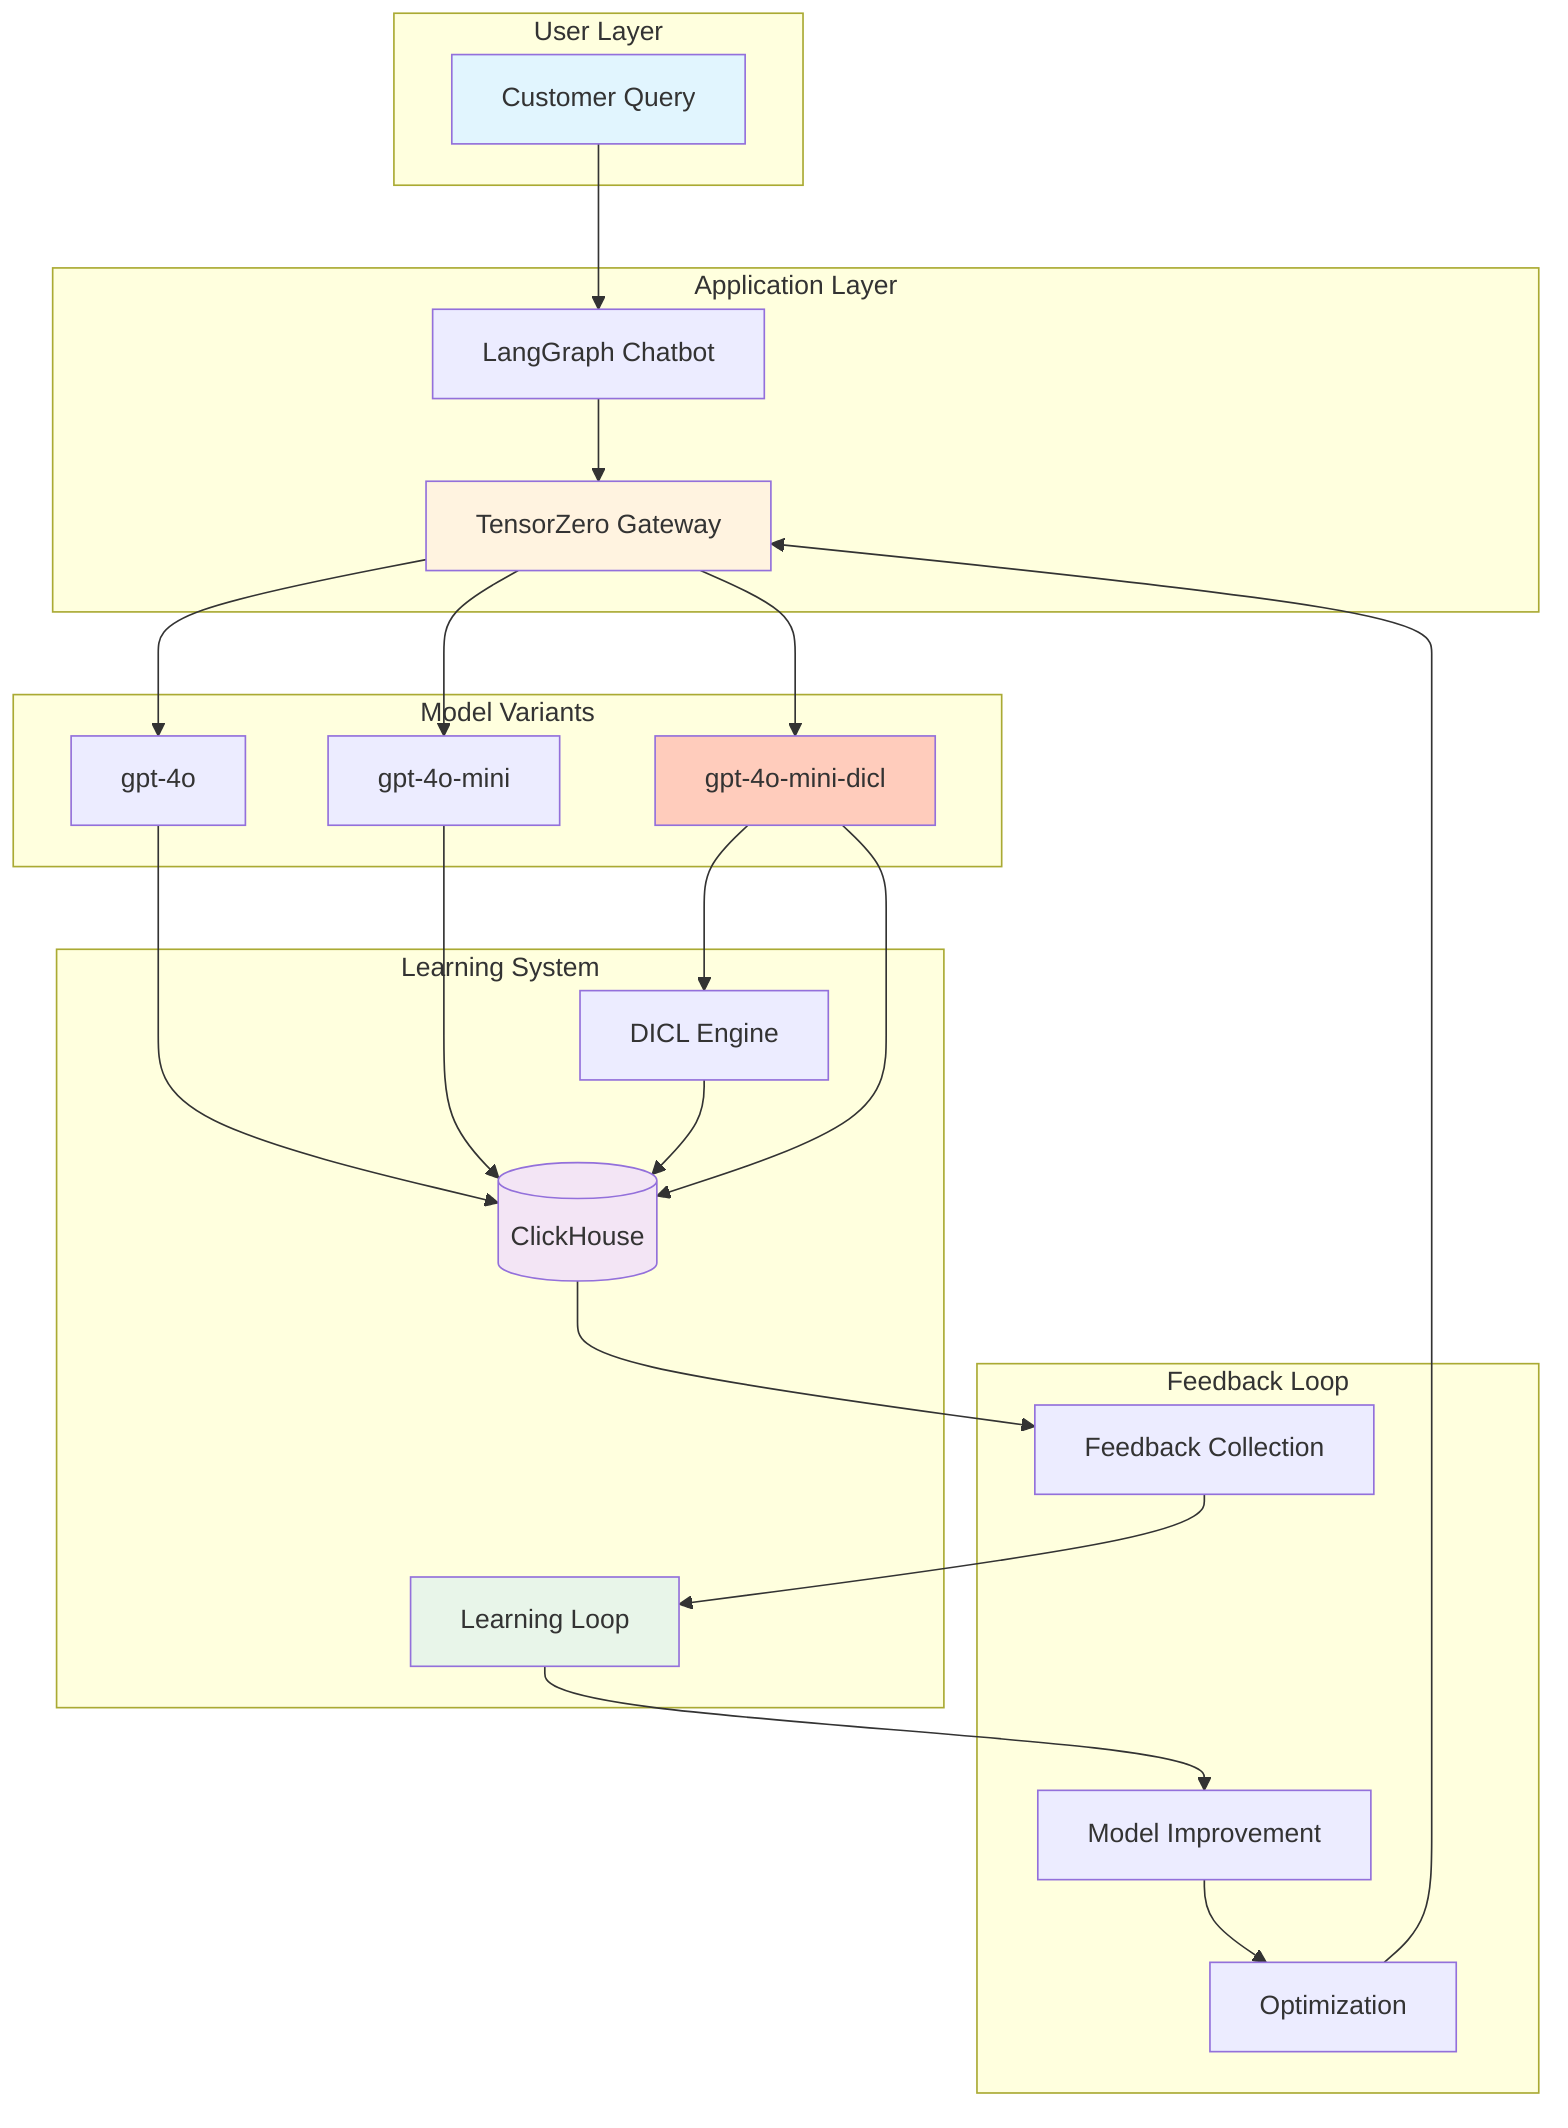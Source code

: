 graph TB
    subgraph "User Layer"
        User[Customer Query]
    end
    
    subgraph "Application Layer"
        LG[LangGraph Chatbot]
        TZ[TensorZero Gateway]
    end
    
    subgraph "Model Variants"
        V1[gpt-4o]
        V2[gpt-4o-mini]
        V3[gpt-4o-mini-dicl]
    end
    
    subgraph "Learning System"
        CH[(ClickHouse)]
        DICL[DICL Engine]
        LEARN[Learning Loop]
    end
    
    subgraph "Feedback Loop"
        FB[Feedback Collection]
        IMPROVE[Model Improvement]
        OPTIMIZE[Optimization]
    end

    User --> LG
    LG --> TZ
    TZ --> V1
    TZ --> V2
    TZ --> V3
    
    V3 --> DICL
    DICL --> CH
    
    V1 --> CH
    V2 --> CH
    V3 --> CH
    
    CH --> FB
    FB --> LEARN
    LEARN --> IMPROVE
    IMPROVE --> OPTIMIZE
    OPTIMIZE --> TZ
    
    style User fill:#e1f5fe
    style TZ fill:#fff3e0
    style CH fill:#f3e5f5
    style LEARN fill:#e8f5e9
    style V3 fill:#ffccbc